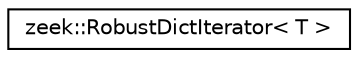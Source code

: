 digraph "Graphical Class Hierarchy"
{
 // LATEX_PDF_SIZE
  edge [fontname="Helvetica",fontsize="10",labelfontname="Helvetica",labelfontsize="10"];
  node [fontname="Helvetica",fontsize="10",shape=record];
  rankdir="LR";
  Node0 [label="zeek::RobustDictIterator\< T \>",height=0.2,width=0.4,color="black", fillcolor="white", style="filled",URL="$dd/da3/classzeek_1_1RobustDictIterator.html",tooltip=" "];
}
